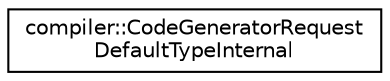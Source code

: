 digraph "类继承关系图"
{
 // LATEX_PDF_SIZE
  edge [fontname="Helvetica",fontsize="10",labelfontname="Helvetica",labelfontsize="10"];
  node [fontname="Helvetica",fontsize="10",shape=record];
  rankdir="LR";
  Node0 [label="compiler::CodeGeneratorRequest\lDefaultTypeInternal",height=0.2,width=0.4,color="black", fillcolor="white", style="filled",URL="$structcompiler_1_1CodeGeneratorRequestDefaultTypeInternal.html",tooltip=" "];
}
